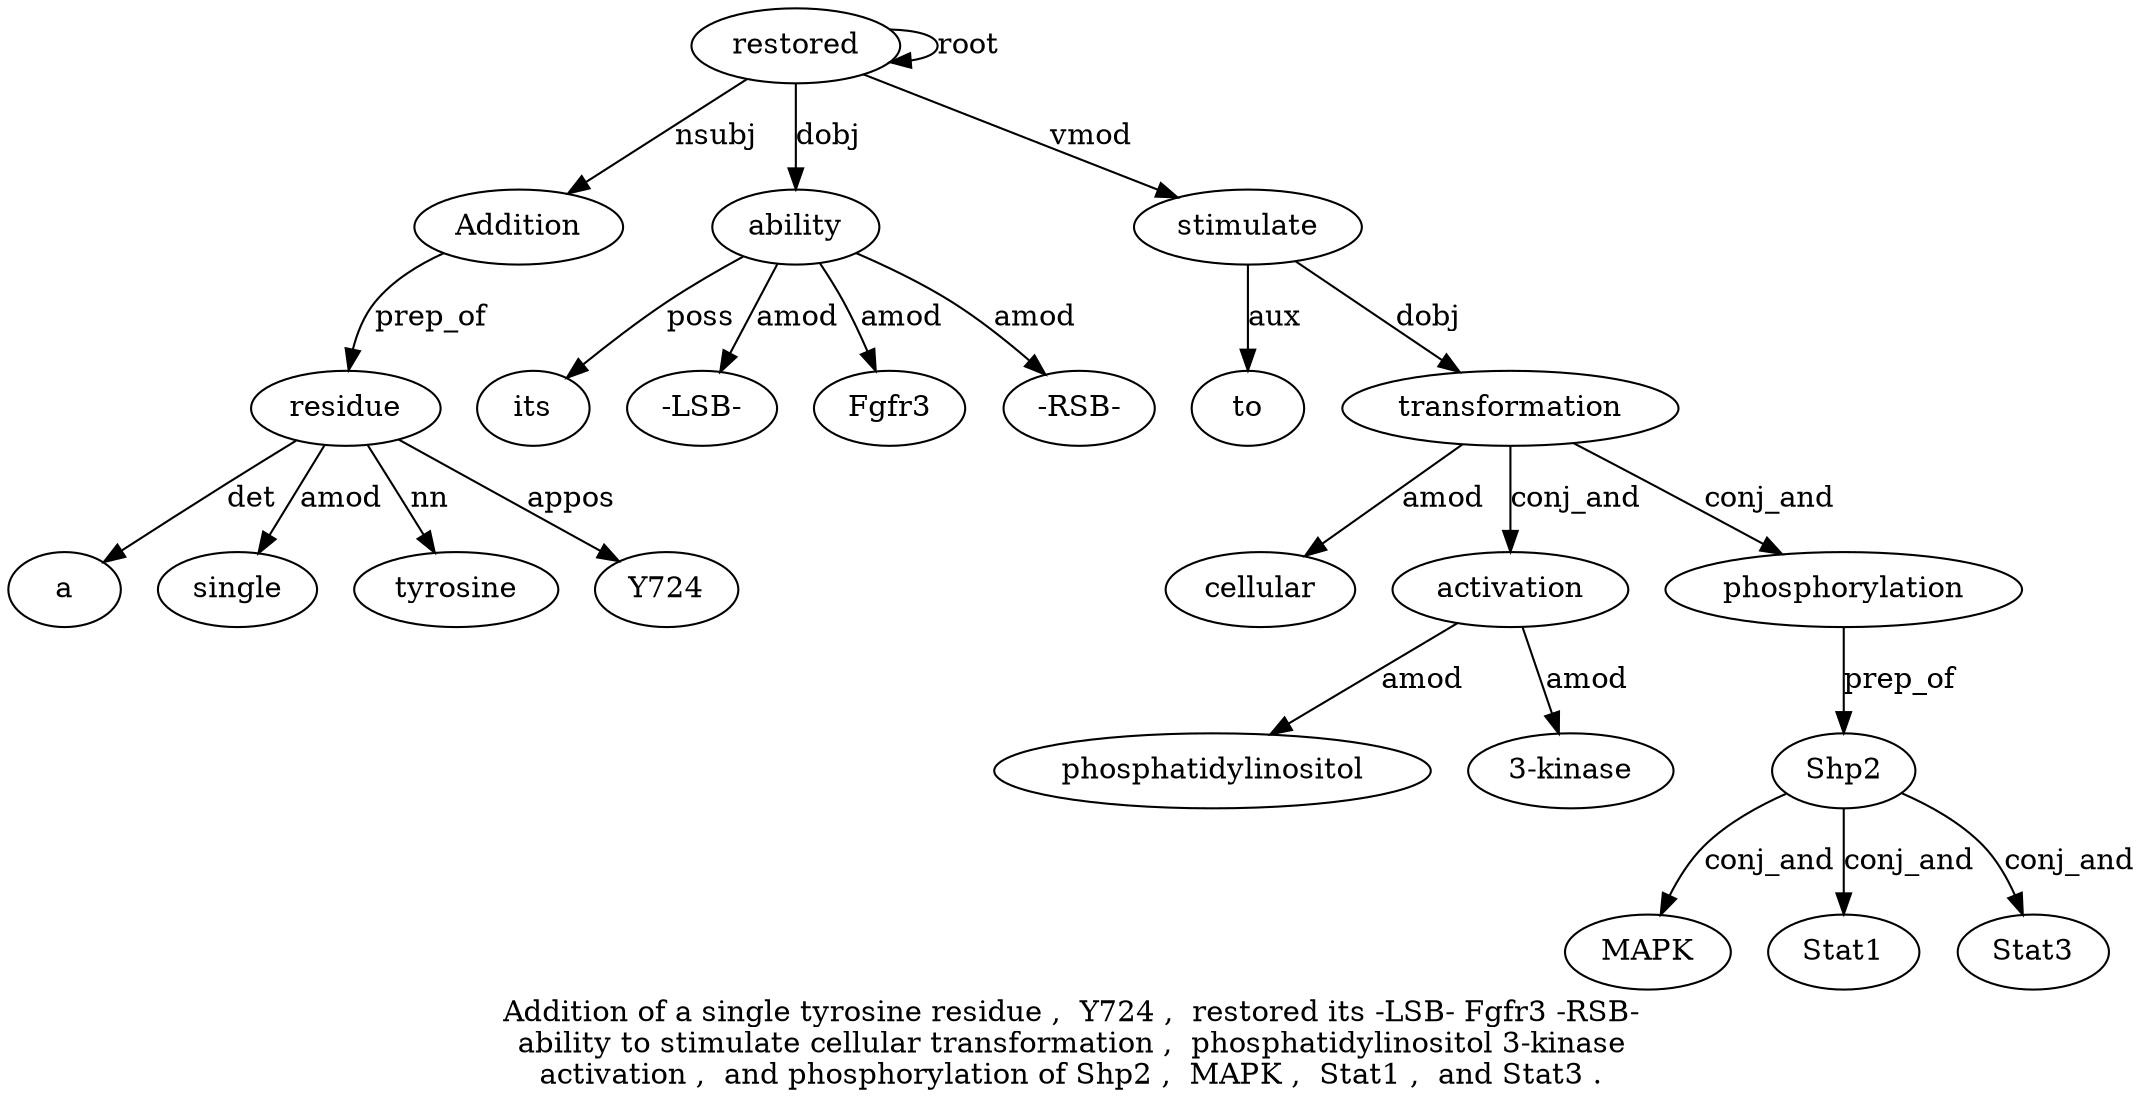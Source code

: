 digraph "Addition of a single tyrosine residue ,  Y724 ,  restored its -LSB- Fgfr3 -RSB- ability to stimulate cellular transformation ,  phosphatidylinositol 3-kinase activation ,  and phosphorylation of Shp2 ,  MAPK ,  Stat1 ,  and Stat3 ." {
label="Addition of a single tyrosine residue ,  Y724 ,  restored its -LSB- Fgfr3 -RSB-
ability to stimulate cellular transformation ,  phosphatidylinositol 3-kinase
activation ,  and phosphorylation of Shp2 ,  MAPK ,  Stat1 ,  and Stat3 .";
restored10 [style=filled, fillcolor=white, label=restored];
Addition1 [style=filled, fillcolor=white, label=Addition];
restored10 -> Addition1  [label=nsubj];
residue6 [style=filled, fillcolor=white, label=residue];
a3 [style=filled, fillcolor=white, label=a];
residue6 -> a3  [label=det];
single4 [style=filled, fillcolor=white, label=single];
residue6 -> single4  [label=amod];
tyrosine5 [style=filled, fillcolor=white, label=tyrosine];
residue6 -> tyrosine5  [label=nn];
Addition1 -> residue6  [label=prep_of];
Y7248 [style=filled, fillcolor=white, label=Y724];
residue6 -> Y7248  [label=appos];
restored10 -> restored10  [label=root];
ability15 [style=filled, fillcolor=white, label=ability];
its11 [style=filled, fillcolor=white, label=its];
ability15 -> its11  [label=poss];
"-LSB-12" [style=filled, fillcolor=white, label="-LSB-"];
ability15 -> "-LSB-12"  [label=amod];
Fgfr31 [style=filled, fillcolor=white, label=Fgfr3];
ability15 -> Fgfr31  [label=amod];
"-RSB-14" [style=filled, fillcolor=white, label="-RSB-"];
ability15 -> "-RSB-14"  [label=amod];
restored10 -> ability15  [label=dobj];
stimulate17 [style=filled, fillcolor=white, label=stimulate];
to16 [style=filled, fillcolor=white, label=to];
stimulate17 -> to16  [label=aux];
restored10 -> stimulate17  [label=vmod];
transformation19 [style=filled, fillcolor=white, label=transformation];
cellular18 [style=filled, fillcolor=white, label=cellular];
transformation19 -> cellular18  [label=amod];
stimulate17 -> transformation19  [label=dobj];
activation23 [style=filled, fillcolor=white, label=activation];
phosphatidylinositol21 [style=filled, fillcolor=white, label=phosphatidylinositol];
activation23 -> phosphatidylinositol21  [label=amod];
"3-kinase22" [style=filled, fillcolor=white, label="3-kinase"];
activation23 -> "3-kinase22"  [label=amod];
transformation19 -> activation23  [label=conj_and];
phosphorylation26 [style=filled, fillcolor=white, label=phosphorylation];
transformation19 -> phosphorylation26  [label=conj_and];
Shp228 [style=filled, fillcolor=white, label=Shp2];
phosphorylation26 -> Shp228  [label=prep_of];
MAPK30 [style=filled, fillcolor=white, label=MAPK];
Shp228 -> MAPK30  [label=conj_and];
Stat132 [style=filled, fillcolor=white, label=Stat1];
Shp228 -> Stat132  [label=conj_and];
Stat335 [style=filled, fillcolor=white, label=Stat3];
Shp228 -> Stat335  [label=conj_and];
}
